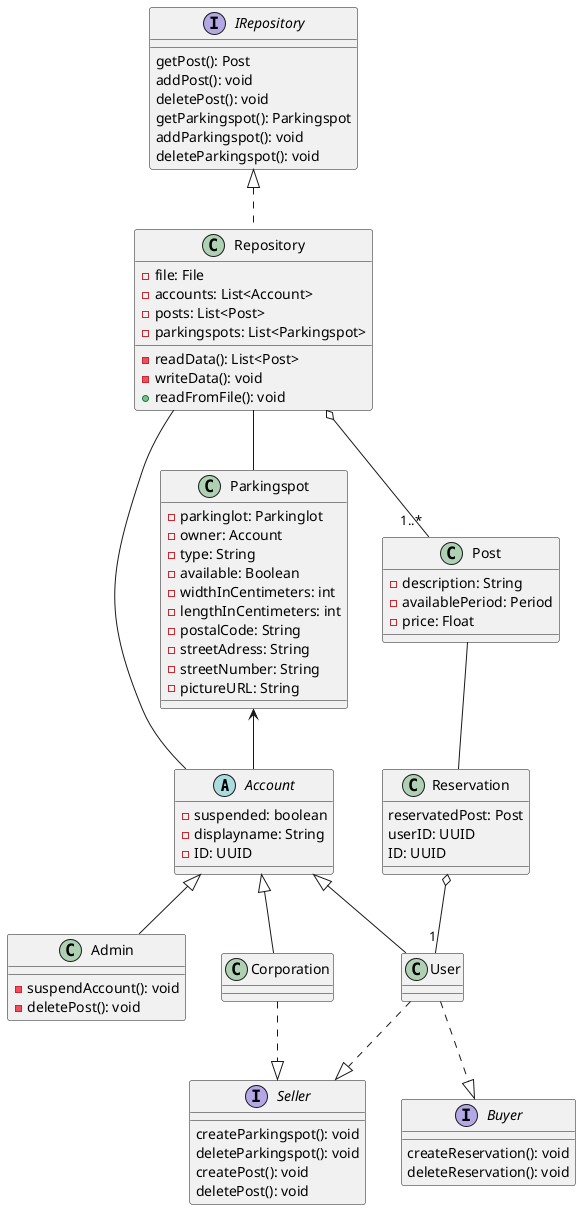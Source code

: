 @startuml UML-v0.2.0


/' ------------------------- '/
/' ----- ABSTRACT CLASS ---- '/
/' ------------------------- '/

Abstract Class Account {
    -suspended: boolean
    -displayname: String
    -ID: UUID
}

/' ------------------------- '/
/' ------- Interface ------- '/
/' ------------------------- '/

Interface Buyer {
    createReservation(): void
    deleteReservation(): void

}

Interface Seller {
    createParkingspot(): void
    deleteParkingspot(): void
    createPost(): void
    deletePost(): void
}

Interface IRepository {
    getPost(): Post
    addPost(): void
    deletePost(): void
    getParkingspot(): Parkingspot
    addParkingspot(): void
    deleteParkingspot(): void
}

/' ------------------------- '/
/' --------- USERS --------- '/
/' ------------------------- '/

Class Admin {
    -suspendAccount(): void
    -deletePost(): void
}

Class Corporation {

}

Class User {

}

/' ------------------------- '/
/' ------- ADDITIONAL ------ '/
/' ------------------------- '/

Class Reservation {
    reservatedPost: Post
    userID: UUID
    ID: UUID
}

Class Repository {
    -file: File
    -accounts: List<Account>
    -posts: List<Post>
    -parkingspots: List<Parkingspot>

    -readData(): List<Post>
    -writeData(): void
    +readFromFile(): void
}

Class Post {
    -description: String
    -availablePeriod: Period
    -price: Float
}

Class Parkingspot {
    -parkinglot: Parkinglot
    -owner: Account
    -type: String
    -available: Boolean
    -widthInCentimeters: int
    -lengthInCentimeters: int
    -postalCode: String
    -streetAdress: String
    -streetNumber: String
    -pictureURL: String
}

/' ------------------------- '/
/' ------- Relations ------- '/
/' ------------------------- '/

User ..|> Seller
User ..|> Buyer

Corporation ..|> Seller

Account <|-- User
Account <|-- Corporation
Account <|-- Admin

Reservation o-- "1" User

Post -- Reservation

Repository -- Parkingspot
Repository -- Account
Repository o-- "1..*" Post

IRepository <|.. Repository 

Parkingspot <-- Account

@enduml